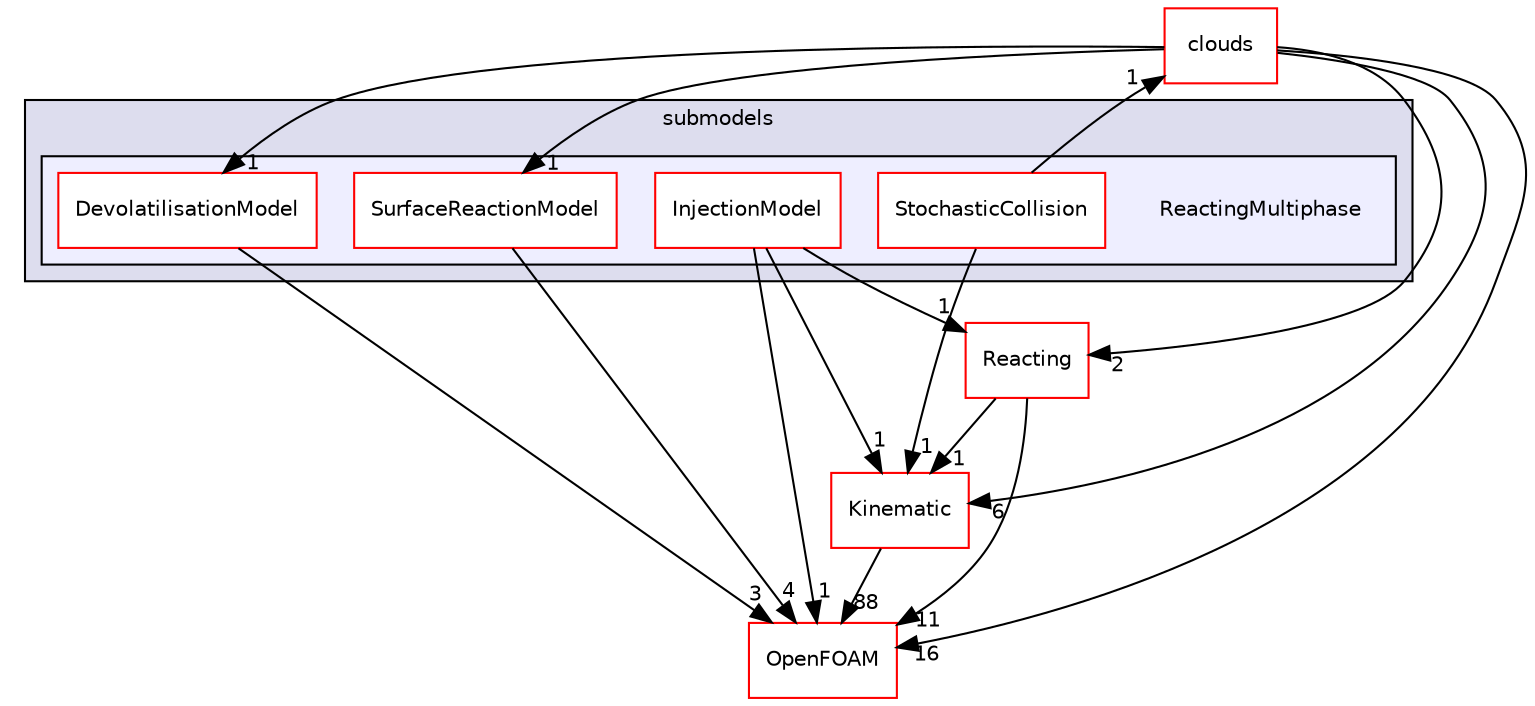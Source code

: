 digraph "src/lagrangian/intermediate/submodels/ReactingMultiphase" {
  bgcolor=transparent;
  compound=true
  node [ fontsize="10", fontname="Helvetica"];
  edge [ labelfontsize="10", labelfontname="Helvetica"];
  subgraph clusterdir_825de5f87f0ef3ae7d76ccd6a5458244 {
    graph [ bgcolor="#ddddee", pencolor="black", label="submodels" fontname="Helvetica", fontsize="10", URL="dir_825de5f87f0ef3ae7d76ccd6a5458244.html"]
  subgraph clusterdir_d333e36c7ce13a9450f826e417b6349d {
    graph [ bgcolor="#eeeeff", pencolor="black", label="" URL="dir_d333e36c7ce13a9450f826e417b6349d.html"];
    dir_d333e36c7ce13a9450f826e417b6349d [shape=plaintext label="ReactingMultiphase"];
    dir_db9260c5dad72bb471696c19b33384c3 [shape=box label="DevolatilisationModel" color="red" fillcolor="white" style="filled" URL="dir_db9260c5dad72bb471696c19b33384c3.html"];
    dir_adf65cd435470939825c0790565c43b9 [shape=box label="InjectionModel" color="red" fillcolor="white" style="filled" URL="dir_adf65cd435470939825c0790565c43b9.html"];
    dir_27b24386216f86dd240f0a86ae1a3a0c [shape=box label="StochasticCollision" color="red" fillcolor="white" style="filled" URL="dir_27b24386216f86dd240f0a86ae1a3a0c.html"];
    dir_4e23b1bba467102987a015a625bcb2e0 [shape=box label="SurfaceReactionModel" color="red" fillcolor="white" style="filled" URL="dir_4e23b1bba467102987a015a625bcb2e0.html"];
  }
  }
  dir_32fe46b8d3399a01c9ad390919e91809 [shape=box label="Reacting" color="red" URL="dir_32fe46b8d3399a01c9ad390919e91809.html"];
  dir_bdd630a78c14e3d279a2564e7964fc69 [shape=box label="clouds" color="red" URL="dir_bdd630a78c14e3d279a2564e7964fc69.html"];
  dir_280ce042c33ce1e00a1fb89491254772 [shape=box label="Kinematic" color="red" URL="dir_280ce042c33ce1e00a1fb89491254772.html"];
  dir_c5473ff19b20e6ec4dfe5c310b3778a8 [shape=box label="OpenFOAM" color="red" URL="dir_c5473ff19b20e6ec4dfe5c310b3778a8.html"];
  dir_32fe46b8d3399a01c9ad390919e91809->dir_280ce042c33ce1e00a1fb89491254772 [headlabel="1", labeldistance=1.5 headhref="dir_001599_001507.html"];
  dir_32fe46b8d3399a01c9ad390919e91809->dir_c5473ff19b20e6ec4dfe5c310b3778a8 [headlabel="11", labeldistance=1.5 headhref="dir_001599_001896.html"];
  dir_bdd630a78c14e3d279a2564e7964fc69->dir_32fe46b8d3399a01c9ad390919e91809 [headlabel="2", labeldistance=1.5 headhref="dir_001430_001599.html"];
  dir_bdd630a78c14e3d279a2564e7964fc69->dir_4e23b1bba467102987a015a625bcb2e0 [headlabel="1", labeldistance=1.5 headhref="dir_001430_001622.html"];
  dir_bdd630a78c14e3d279a2564e7964fc69->dir_280ce042c33ce1e00a1fb89491254772 [headlabel="6", labeldistance=1.5 headhref="dir_001430_001507.html"];
  dir_bdd630a78c14e3d279a2564e7964fc69->dir_c5473ff19b20e6ec4dfe5c310b3778a8 [headlabel="16", labeldistance=1.5 headhref="dir_001430_001896.html"];
  dir_bdd630a78c14e3d279a2564e7964fc69->dir_db9260c5dad72bb471696c19b33384c3 [headlabel="1", labeldistance=1.5 headhref="dir_001430_001613.html"];
  dir_4e23b1bba467102987a015a625bcb2e0->dir_c5473ff19b20e6ec4dfe5c310b3778a8 [headlabel="4", labeldistance=1.5 headhref="dir_001622_001896.html"];
  dir_280ce042c33ce1e00a1fb89491254772->dir_c5473ff19b20e6ec4dfe5c310b3778a8 [headlabel="88", labeldistance=1.5 headhref="dir_001507_001896.html"];
  dir_adf65cd435470939825c0790565c43b9->dir_32fe46b8d3399a01c9ad390919e91809 [headlabel="1", labeldistance=1.5 headhref="dir_001618_001599.html"];
  dir_adf65cd435470939825c0790565c43b9->dir_280ce042c33ce1e00a1fb89491254772 [headlabel="1", labeldistance=1.5 headhref="dir_001618_001507.html"];
  dir_adf65cd435470939825c0790565c43b9->dir_c5473ff19b20e6ec4dfe5c310b3778a8 [headlabel="1", labeldistance=1.5 headhref="dir_001618_001896.html"];
  dir_db9260c5dad72bb471696c19b33384c3->dir_c5473ff19b20e6ec4dfe5c310b3778a8 [headlabel="3", labeldistance=1.5 headhref="dir_001613_001896.html"];
  dir_27b24386216f86dd240f0a86ae1a3a0c->dir_bdd630a78c14e3d279a2564e7964fc69 [headlabel="1", labeldistance=1.5 headhref="dir_001620_001430.html"];
  dir_27b24386216f86dd240f0a86ae1a3a0c->dir_280ce042c33ce1e00a1fb89491254772 [headlabel="1", labeldistance=1.5 headhref="dir_001620_001507.html"];
}
